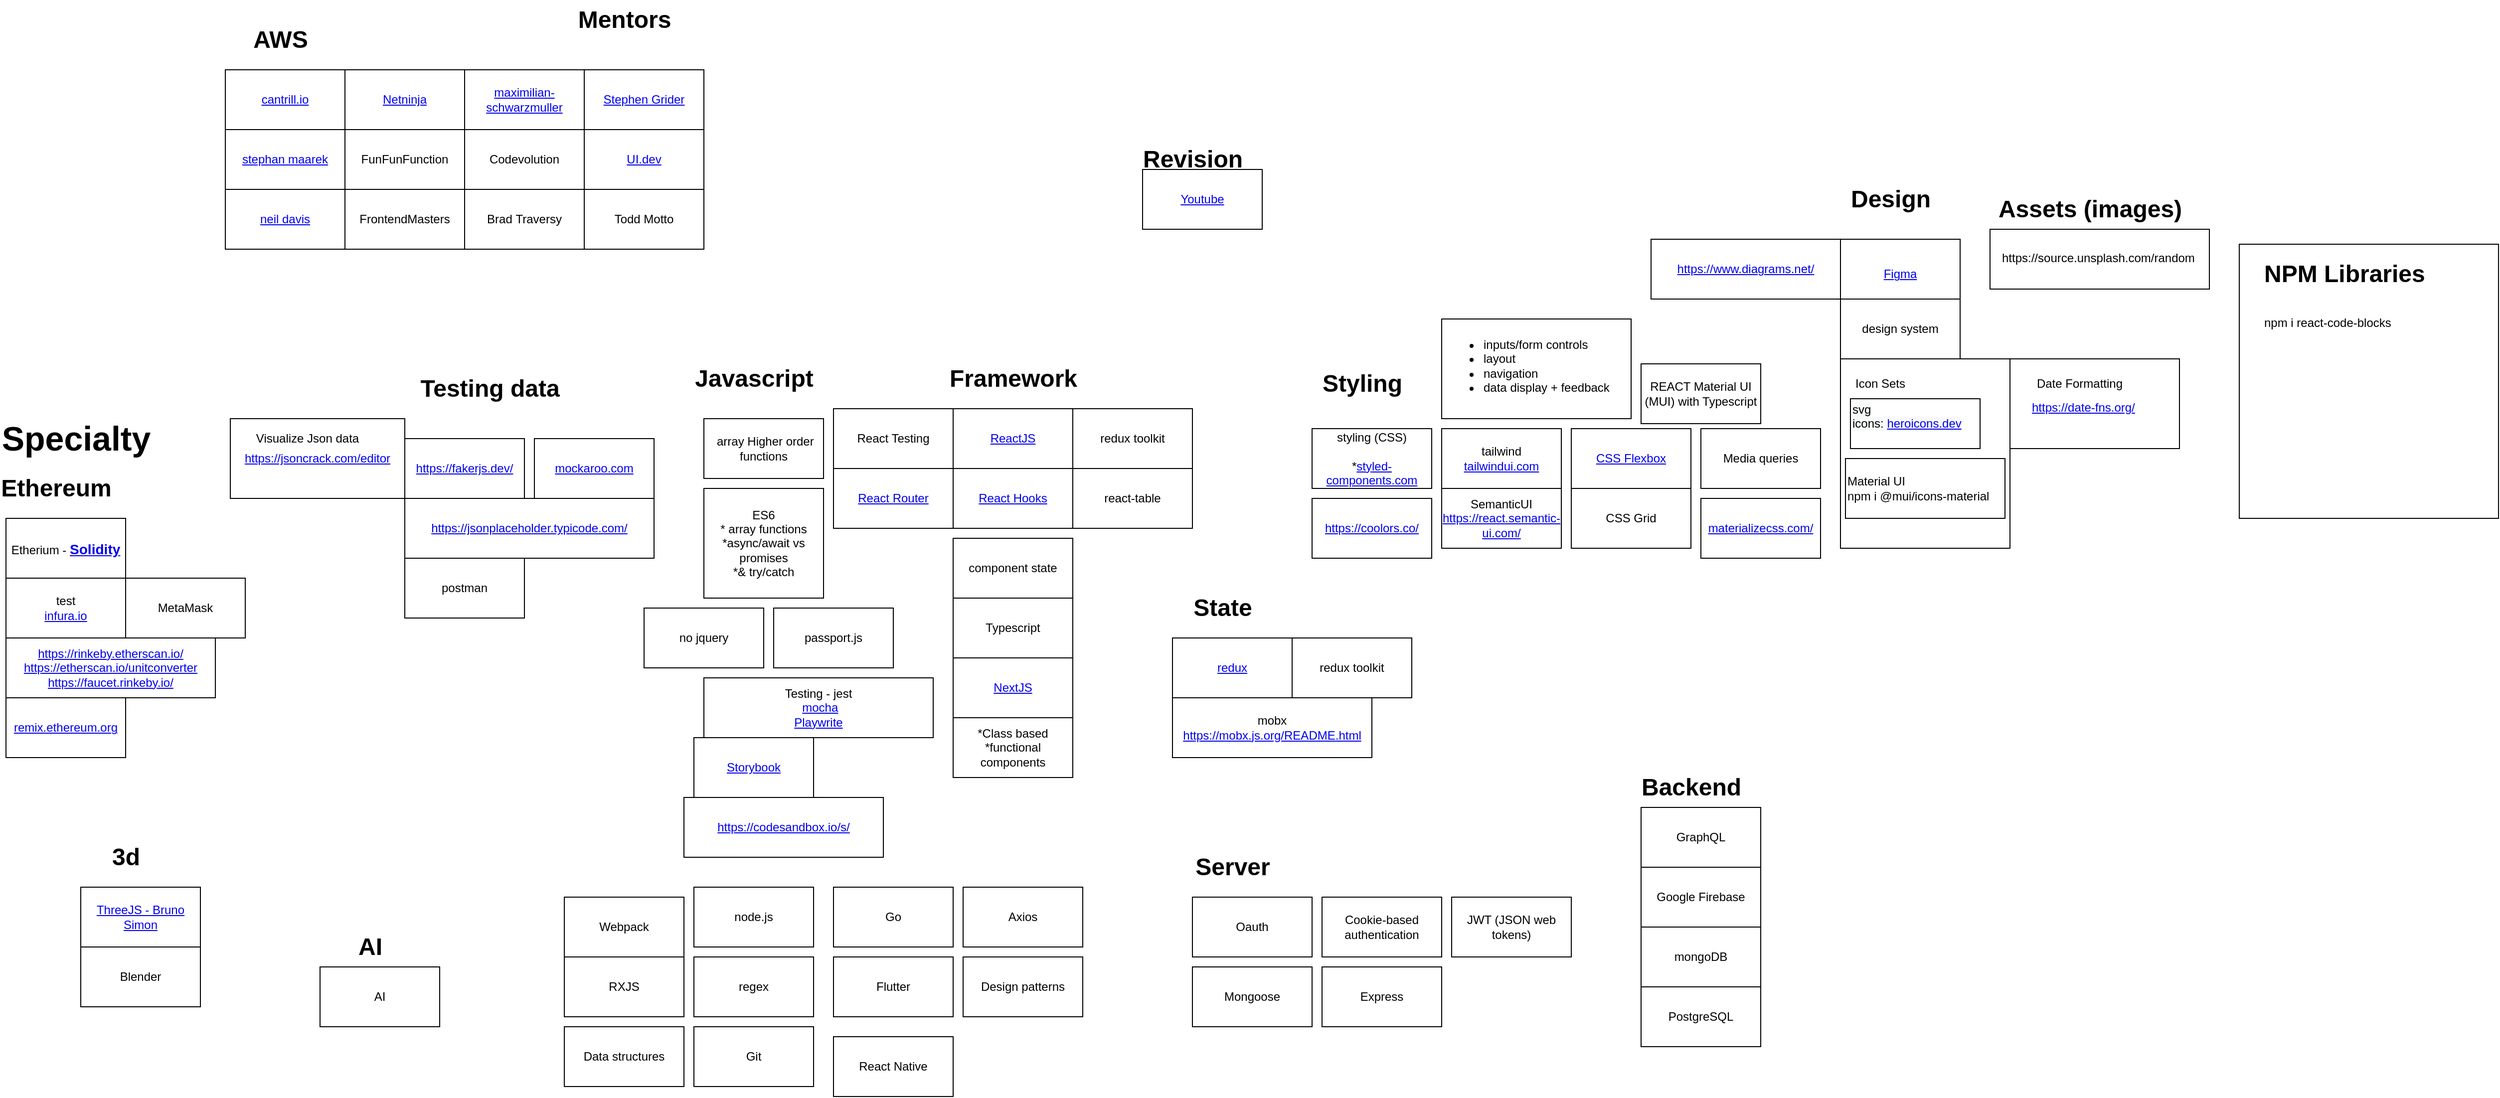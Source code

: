 <mxfile version="20.6.2" type="device"><diagram id="x5lRMFWij2Tr5DptwATU" name="Page-1"><mxGraphModel dx="1868" dy="1699" grid="1" gridSize="10" guides="1" tooltips="1" connect="1" arrows="1" fold="1" page="1" pageScale="1" pageWidth="850" pageHeight="1100" math="0" shadow="0"><root><mxCell id="0"/><mxCell id="1" parent="0"/><mxCell id="B61n_Agy1JD5agitKs9--5" value="" style="rounded=0;whiteSpace=wrap;html=1;labelBackgroundColor=none;fontColor=default;" parent="1" vertex="1"><mxGeometry x="1640" y="175" width="260" height="275" as="geometry"/></mxCell><mxCell id="ZUrZJbeyPhvN3EWmr2-_-2" value="&lt;a href=&quot;https://reactjs.org/&quot;&gt;ReactJS&lt;/a&gt;" style="rounded=0;whiteSpace=wrap;html=1;" parent="1" vertex="1"><mxGeometry x="350" y="340" width="120" height="60" as="geometry"/></mxCell><mxCell id="ZUrZJbeyPhvN3EWmr2-_-3" value="styling (CSS)&lt;br&gt;&lt;br&gt;*&lt;a href=&quot;styled-components.com&quot;&gt;styled-components.com&lt;/a&gt;" style="rounded=0;whiteSpace=wrap;html=1;" parent="1" vertex="1"><mxGeometry x="710" y="360" width="120" height="60" as="geometry"/></mxCell><mxCell id="ZUrZJbeyPhvN3EWmr2-_-4" value="&amp;nbsp;array Higher order functions" style="rounded=0;whiteSpace=wrap;html=1;" parent="1" vertex="1"><mxGeometry x="100" y="350" width="120" height="60" as="geometry"/></mxCell><mxCell id="ZUrZJbeyPhvN3EWmr2-_-6" value="Javascript" style="text;strokeColor=none;fillColor=none;html=1;fontSize=24;fontStyle=1;verticalAlign=middle;align=center;" parent="1" vertex="1"><mxGeometry x="100" y="290" width="100" height="40" as="geometry"/></mxCell><mxCell id="ZUrZJbeyPhvN3EWmr2-_-7" value="Framework" style="text;strokeColor=none;fillColor=none;html=1;fontSize=24;fontStyle=1;verticalAlign=middle;align=center;" parent="1" vertex="1"><mxGeometry x="360" y="290" width="100" height="40" as="geometry"/></mxCell><mxCell id="ZUrZJbeyPhvN3EWmr2-_-8" value="Styling" style="text;strokeColor=none;fillColor=none;html=1;fontSize=24;fontStyle=1;verticalAlign=middle;align=center;" parent="1" vertex="1"><mxGeometry x="710" y="295" width="100" height="40" as="geometry"/></mxCell><mxCell id="ZUrZJbeyPhvN3EWmr2-_-9" value="Design" style="text;strokeColor=none;fillColor=none;html=1;fontSize=24;fontStyle=1;verticalAlign=middle;align=center;" parent="1" vertex="1"><mxGeometry x="1240" y="110" width="100" height="40" as="geometry"/></mxCell><mxCell id="ZUrZJbeyPhvN3EWmr2-_-10" value="&lt;a href=&quot;https://www.figma.com/&quot;&gt;Figma&lt;/a&gt;" style="rounded=0;whiteSpace=wrap;html=1;" parent="1" vertex="1"><mxGeometry x="1240" y="170" width="120" height="70" as="geometry"/></mxCell><mxCell id="ZUrZJbeyPhvN3EWmr2-_-11" value="*Class based&lt;br&gt;*functional components" style="rounded=0;whiteSpace=wrap;html=1;align=center;" parent="1" vertex="1"><mxGeometry x="350" y="650" width="120" height="60" as="geometry"/></mxCell><mxCell id="ZUrZJbeyPhvN3EWmr2-_-12" value="ES6&lt;br&gt;* array functions&lt;br&gt;*async/await vs promises&lt;br&gt;*&amp;amp; try/catch" style="rounded=0;whiteSpace=wrap;html=1;" parent="1" vertex="1"><mxGeometry x="100" y="420" width="120" height="110" as="geometry"/></mxCell><mxCell id="ZUrZJbeyPhvN3EWmr2-_-13" value="component state" style="rounded=0;whiteSpace=wrap;html=1;" parent="1" vertex="1"><mxGeometry x="350" y="470" width="120" height="60" as="geometry"/></mxCell><mxCell id="ZUrZJbeyPhvN3EWmr2-_-15" value="tailwind&lt;br&gt;&lt;a href=&quot;tailwindui.com&quot;&gt;tailwindui.com&lt;/a&gt;" style="rounded=0;whiteSpace=wrap;html=1;" parent="1" vertex="1"><mxGeometry x="840" y="360" width="120" height="60" as="geometry"/></mxCell><mxCell id="ZUrZJbeyPhvN3EWmr2-_-16" value="Typescript" style="rounded=0;whiteSpace=wrap;html=1;" parent="1" vertex="1"><mxGeometry x="350" y="530" width="120" height="60" as="geometry"/></mxCell><mxCell id="ZUrZJbeyPhvN3EWmr2-_-17" value="&lt;a href=&quot;https://coolors.co/&quot;&gt;https://coolors.co/&lt;/a&gt;" style="rounded=0;whiteSpace=wrap;html=1;" parent="1" vertex="1"><mxGeometry x="710" y="430" width="120" height="60" as="geometry"/></mxCell><mxCell id="ZUrZJbeyPhvN3EWmr2-_-18" value="&lt;a href=&quot;https://nextjs.org/&quot;&gt;NextJS&lt;/a&gt;" style="rounded=0;whiteSpace=wrap;html=1;" parent="1" vertex="1"><mxGeometry x="350" y="590" width="120" height="60" as="geometry"/></mxCell><mxCell id="ZUrZJbeyPhvN3EWmr2-_-19" value="SemanticUI&lt;br&gt;&lt;a href=&quot;https://react.semantic-ui.com/&quot;&gt;https://react.semantic-ui.com/&lt;/a&gt;" style="rounded=0;whiteSpace=wrap;html=1;" parent="1" vertex="1"><mxGeometry x="840" y="420" width="120" height="60" as="geometry"/></mxCell><mxCell id="ZUrZJbeyPhvN3EWmr2-_-20" value="no jquery" style="rounded=0;whiteSpace=wrap;html=1;" parent="1" vertex="1"><mxGeometry x="40" y="540" width="120" height="60" as="geometry"/></mxCell><mxCell id="ZUrZJbeyPhvN3EWmr2-_-21" value="&lt;a href=&quot;https://react-redux.js.org/&quot;&gt;redux&lt;/a&gt;" style="rounded=0;whiteSpace=wrap;html=1;" parent="1" vertex="1"><mxGeometry x="570" y="570" width="120" height="60" as="geometry"/></mxCell><mxCell id="ZUrZJbeyPhvN3EWmr2-_-22" value="State" style="text;strokeColor=none;fillColor=none;html=1;fontSize=24;fontStyle=1;verticalAlign=middle;align=center;" parent="1" vertex="1"><mxGeometry x="570" y="520" width="100" height="40" as="geometry"/></mxCell><mxCell id="ZUrZJbeyPhvN3EWmr2-_-23" value="mobx&lt;br&gt;&lt;a href=&quot;https://mobx.js.org/README.html&quot;&gt;https://mobx.js.org/README.html&lt;/a&gt;" style="rounded=0;whiteSpace=wrap;html=1;" parent="1" vertex="1"><mxGeometry x="570" y="630" width="200" height="60" as="geometry"/></mxCell><mxCell id="ZUrZJbeyPhvN3EWmr2-_-24" value="Etherium -&amp;nbsp;&lt;h3 style=&quot;-webkit-tap-highlight-color: rgba(255, 255, 255, 0.1); outline: 0px; text-align: left; margin: 0px 0px 3px; padding: 5px 0px 0px; line-height: 1.3; display: inline-block;&quot; class=&quot;LC20lb MBeuO DKV0Md&quot;&gt;&lt;a href=&quot;https://docs.soliditylang.org/&quot;&gt;Solidity&lt;/a&gt;&lt;/h3&gt;" style="rounded=0;whiteSpace=wrap;html=1;" parent="1" vertex="1"><mxGeometry x="-600" y="450" width="120" height="60" as="geometry"/></mxCell><mxCell id="ZUrZJbeyPhvN3EWmr2-_-26" value="Specialty" style="text;strokeColor=none;fillColor=none;html=1;fontSize=34;fontStyle=1;verticalAlign=middle;align=center;" parent="1" vertex="1"><mxGeometry x="-580" y="350" width="100" height="40" as="geometry"/></mxCell><mxCell id="ZUrZJbeyPhvN3EWmr2-_-28" value="test&lt;br&gt;&lt;a href=&quot;infura.io&quot;&gt;infura.io&lt;/a&gt;" style="rounded=0;whiteSpace=wrap;html=1;" parent="1" vertex="1"><mxGeometry x="-600" y="510" width="120" height="60" as="geometry"/></mxCell><mxCell id="ZUrZJbeyPhvN3EWmr2-_-29" value="&lt;a href=&quot;https://rinkeby.etherscan.io/&quot;&gt;https://rinkeby.etherscan.io/&lt;br&gt;&lt;/a&gt;&lt;a href=&quot;https://etherscan.io/unitconverter&quot;&gt;https://etherscan.io/unitconverter&lt;/a&gt;&lt;br&gt;&lt;a href=&quot;https://faucet.rinkeby.io/&quot;&gt;https://faucet.rinkeby.io/&lt;/a&gt;" style="rounded=0;whiteSpace=wrap;html=1;" parent="1" vertex="1"><mxGeometry x="-600" y="570" width="210" height="60" as="geometry"/></mxCell><UserObject label="&lt;a href=&quot;remix.ethereum.org&quot;&gt;remix.ethereum.org&lt;/a&gt;" link="remix.ethereum.org" id="ZUrZJbeyPhvN3EWmr2-_-30"><mxCell style="rounded=0;whiteSpace=wrap;html=1;" parent="1" vertex="1"><mxGeometry x="-600" y="630" width="120" height="60" as="geometry"/></mxCell></UserObject><UserObject label="&lt;a href=&quot;https://www.diagrams.net/&quot;&gt;https://www.diagrams.net/&lt;/a&gt;" link="https://www.diagrams.net/" id="ZUrZJbeyPhvN3EWmr2-_-31"><mxCell style="rounded=0;whiteSpace=wrap;html=1;" parent="1" vertex="1"><mxGeometry x="1050" y="170" width="190" height="60" as="geometry"/></mxCell></UserObject><mxCell id="ZUrZJbeyPhvN3EWmr2-_-33" value="Ethereum" style="text;strokeColor=none;fillColor=none;html=1;fontSize=24;fontStyle=1;verticalAlign=middle;align=center;" parent="1" vertex="1"><mxGeometry x="-600" y="400" width="100" height="40" as="geometry"/></mxCell><mxCell id="ZUrZJbeyPhvN3EWmr2-_-35" value="Testing data" style="text;strokeColor=none;fillColor=none;html=1;fontSize=24;fontStyle=1;verticalAlign=middle;align=center;" parent="1" vertex="1"><mxGeometry x="-200" y="290" width="170" height="60" as="geometry"/></mxCell><UserObject label="&lt;a href=&quot;https://fakerjs.dev/&quot;&gt;https://fakerjs.dev/&lt;/a&gt;" link="https://fakerjs.dev/" id="ZUrZJbeyPhvN3EWmr2-_-37"><mxCell style="rounded=0;whiteSpace=wrap;html=1;" parent="1" vertex="1"><mxGeometry x="-200" y="370" width="120" height="60" as="geometry"/></mxCell></UserObject><UserObject label="&lt;a href=&quot;https://jsonplaceholder.typicode.com/&quot;&gt;https://jsonplaceholder.typicode.com/&lt;/a&gt;" link="https://jsonplaceholder.typicode.com/" id="ZUrZJbeyPhvN3EWmr2-_-38"><mxCell style="rounded=0;whiteSpace=wrap;html=1;" parent="1" vertex="1"><mxGeometry x="-200" y="430" width="250" height="60" as="geometry"/></mxCell></UserObject><mxCell id="ZUrZJbeyPhvN3EWmr2-_-39" value="AWS" style="text;strokeColor=none;fillColor=none;html=1;fontSize=24;fontStyle=1;verticalAlign=middle;align=center;" parent="1" vertex="1"><mxGeometry x="-375" y="-50" width="100" height="40" as="geometry"/></mxCell><mxCell id="ZUrZJbeyPhvN3EWmr2-_-42" value="Google Firebase" style="rounded=0;whiteSpace=wrap;html=1;" parent="1" vertex="1"><mxGeometry x="1040" y="800" width="120" height="60" as="geometry"/></mxCell><mxCell id="ZUrZJbeyPhvN3EWmr2-_-43" value="Backend" style="text;strokeColor=none;fillColor=none;html=1;fontSize=24;fontStyle=1;verticalAlign=middle;align=center;" parent="1" vertex="1"><mxGeometry x="1040" y="700" width="100" height="40" as="geometry"/></mxCell><UserObject label="&lt;a href=&quot;cantrill.io&quot;&gt;cantrill.io&lt;/a&gt;" link="cantrill.io" id="ZUrZJbeyPhvN3EWmr2-_-44"><mxCell style="rounded=0;whiteSpace=wrap;html=1;" parent="1" vertex="1"><mxGeometry x="-380" width="120" height="60" as="geometry"/></mxCell></UserObject><mxCell id="ZUrZJbeyPhvN3EWmr2-_-45" value="&lt;a href=&quot;https://www.udemy.com/user/stephane-maarek/&quot;&gt;stephan maarek&lt;/a&gt;" style="rounded=0;whiteSpace=wrap;html=1;" parent="1" vertex="1"><mxGeometry x="-380" y="60" width="120" height="60" as="geometry"/></mxCell><mxCell id="ZUrZJbeyPhvN3EWmr2-_-46" value="&lt;a href=&quot;https://www.udemy.com/user/63f4a578-c67a-456b-916c-ddadf73e9a26/&quot;&gt;neil davis&lt;/a&gt;" style="rounded=0;whiteSpace=wrap;html=1;" parent="1" vertex="1"><mxGeometry x="-380" y="120" width="120" height="60" as="geometry"/></mxCell><mxCell id="ZUrZJbeyPhvN3EWmr2-_-47" value="Mentors" style="text;strokeColor=none;fillColor=none;html=1;fontSize=24;fontStyle=1;verticalAlign=middle;align=center;" parent="1" vertex="1"><mxGeometry x="-30" y="-70" width="100" height="40" as="geometry"/></mxCell><mxCell id="ZUrZJbeyPhvN3EWmr2-_-49" value="&lt;a href=&quot;https://www.udemy.com/user/sgslo/&quot;&gt;Stephen Grider&lt;/a&gt;" style="rounded=0;whiteSpace=wrap;html=1;" parent="1" vertex="1"><mxGeometry x="-20" width="120" height="60" as="geometry"/></mxCell><mxCell id="ZUrZJbeyPhvN3EWmr2-_-50" value="&lt;a href=&quot;https://www.udemy.com/user/maximilian-schwarzmuller/&quot;&gt;maximilian-schwarzmuller&lt;/a&gt;" style="rounded=0;whiteSpace=wrap;html=1;" parent="1" vertex="1"><mxGeometry x="-140" width="120" height="60" as="geometry"/></mxCell><mxCell id="ZUrZJbeyPhvN3EWmr2-_-51" value="&lt;a href=&quot;https://ui.dev/&quot;&gt;UI.dev&lt;/a&gt;" style="rounded=0;whiteSpace=wrap;html=1;" parent="1" vertex="1"><mxGeometry x="-20" y="60" width="120" height="60" as="geometry"/></mxCell><mxCell id="ZUrZJbeyPhvN3EWmr2-_-52" value="MetaMask" style="rounded=0;whiteSpace=wrap;html=1;" parent="1" vertex="1"><mxGeometry x="-480" y="510" width="120" height="60" as="geometry"/></mxCell><mxCell id="ZUrZJbeyPhvN3EWmr2-_-53" value="Testing - jest&lt;br&gt;&amp;nbsp;&lt;a href=&quot;https://mochajs.org/&quot;&gt;mocha&lt;/a&gt;&lt;br&gt;&lt;a href=&quot;https://playwright.dev&quot;&gt;Playwrite&lt;/a&gt;" style="rounded=0;whiteSpace=wrap;html=1;" parent="1" vertex="1"><mxGeometry x="100" y="610" width="230" height="60" as="geometry"/></mxCell><mxCell id="ZUrZJbeyPhvN3EWmr2-_-55" value="postman" style="rounded=0;whiteSpace=wrap;html=1;" parent="1" vertex="1"><mxGeometry x="-200" y="490" width="120" height="60" as="geometry"/></mxCell><mxCell id="ZUrZJbeyPhvN3EWmr2-_-56" value="&lt;a href=&quot;https://studio.youtube.com/channel/UCpg-lb87Na70SGjqETG3d4A/playlists&quot;&gt;Youtube&lt;/a&gt;" style="rounded=0;whiteSpace=wrap;html=1;" parent="1" vertex="1"><mxGeometry x="540" y="100" width="120" height="60" as="geometry"/></mxCell><mxCell id="ZUrZJbeyPhvN3EWmr2-_-57" value="Revision" style="text;strokeColor=none;fillColor=none;html=1;fontSize=24;fontStyle=1;verticalAlign=middle;align=center;" parent="1" vertex="1"><mxGeometry x="540" y="70" width="100" height="40" as="geometry"/></mxCell><mxCell id="ZUrZJbeyPhvN3EWmr2-_-59" value="&lt;a href=&quot;https://threejs-journey.com/&quot;&gt;ThreeJS - Bruno Simon&lt;/a&gt;" style="rounded=0;whiteSpace=wrap;html=1;" parent="1" vertex="1"><mxGeometry x="-525" y="820" width="120" height="60" as="geometry"/></mxCell><mxCell id="ZUrZJbeyPhvN3EWmr2-_-60" value="3d" style="text;strokeColor=none;fillColor=none;html=1;fontSize=24;fontStyle=1;verticalAlign=middle;align=center;" parent="1" vertex="1"><mxGeometry x="-530" y="770" width="100" height="40" as="geometry"/></mxCell><mxCell id="ZUrZJbeyPhvN3EWmr2-_-61" value="&lt;a href=&quot;https://www.youtube.com/c/TheNetNinja/playlists?app=desktop&quot;&gt;Netninja&lt;/a&gt;" style="rounded=0;whiteSpace=wrap;html=1;" parent="1" vertex="1"><mxGeometry x="-260" width="120" height="60" as="geometry"/></mxCell><UserObject label="&lt;a href=&quot;https://codesandbox.io/s/&quot;&gt;https://codesandbox.io/s/&lt;/a&gt;" link="https://codesandbox.io/s/" id="ZUrZJbeyPhvN3EWmr2-_-64"><mxCell style="rounded=0;whiteSpace=wrap;html=1;" parent="1" vertex="1"><mxGeometry x="80" y="730" width="200" height="60" as="geometry"/></mxCell></UserObject><mxCell id="ZUrZJbeyPhvN3EWmr2-_-65" value="&lt;a href=&quot;https://storybook.js.org/tutorials/intro-to-storybook/react/en/get-started/&quot;&gt;Storybook&lt;/a&gt;" style="rounded=0;whiteSpace=wrap;html=1;" parent="1" vertex="1"><mxGeometry x="90" y="670" width="120" height="60" as="geometry"/></mxCell><mxCell id="ZUrZJbeyPhvN3EWmr2-_-69" value="node.js" style="rounded=0;whiteSpace=wrap;html=1;fontSize=12;" parent="1" vertex="1"><mxGeometry x="90" y="820" width="120" height="60" as="geometry"/></mxCell><mxCell id="ZUrZJbeyPhvN3EWmr2-_-70" value="regex" style="rounded=0;whiteSpace=wrap;html=1;fontSize=12;" parent="1" vertex="1"><mxGeometry x="90" y="890" width="120" height="60" as="geometry"/></mxCell><mxCell id="ZUrZJbeyPhvN3EWmr2-_-71" value="Git" style="rounded=0;whiteSpace=wrap;html=1;fontSize=12;" parent="1" vertex="1"><mxGeometry x="90" y="960" width="120" height="60" as="geometry"/></mxCell><mxCell id="ZUrZJbeyPhvN3EWmr2-_-73" value="Design patterns" style="rounded=0;whiteSpace=wrap;html=1;fontSize=12;" parent="1" vertex="1"><mxGeometry x="360" y="890" width="120" height="60" as="geometry"/></mxCell><mxCell id="ZUrZJbeyPhvN3EWmr2-_-74" value="Data structures" style="rounded=0;whiteSpace=wrap;html=1;fontSize=12;" parent="1" vertex="1"><mxGeometry x="-40" y="960" width="120" height="60" as="geometry"/></mxCell><mxCell id="ZUrZJbeyPhvN3EWmr2-_-75" value="&lt;a href=&quot;https://css-tricks.com/snippets/css/a-guide-to-flexbox/&quot;&gt;CSS Flexbox&lt;/a&gt;" style="rounded=0;whiteSpace=wrap;html=1;fontSize=12;" parent="1" vertex="1"><mxGeometry x="970" y="360" width="120" height="60" as="geometry"/></mxCell><mxCell id="ZUrZJbeyPhvN3EWmr2-_-76" value="CSS Grid" style="rounded=0;whiteSpace=wrap;html=1;fontSize=12;" parent="1" vertex="1"><mxGeometry x="970" y="420" width="120" height="60" as="geometry"/></mxCell><mxCell id="ZUrZJbeyPhvN3EWmr2-_-77" value="Media queries" style="rounded=0;whiteSpace=wrap;html=1;fontSize=12;" parent="1" vertex="1"><mxGeometry x="1100" y="360" width="120" height="60" as="geometry"/></mxCell><mxCell id="ZUrZJbeyPhvN3EWmr2-_-78" value="Blender" style="rounded=0;whiteSpace=wrap;html=1;fontSize=12;" parent="1" vertex="1"><mxGeometry x="-525" y="880" width="120" height="60" as="geometry"/></mxCell><mxCell id="ZUrZJbeyPhvN3EWmr2-_-79" value="AI" style="rounded=0;whiteSpace=wrap;html=1;fontSize=12;" parent="1" vertex="1"><mxGeometry x="-285" y="900" width="120" height="60" as="geometry"/></mxCell><mxCell id="ZUrZJbeyPhvN3EWmr2-_-80" value="AI" style="text;strokeColor=none;fillColor=none;html=1;fontSize=24;fontStyle=1;verticalAlign=middle;align=center;" parent="1" vertex="1"><mxGeometry x="-285" y="860" width="100" height="40" as="geometry"/></mxCell><mxCell id="ZUrZJbeyPhvN3EWmr2-_-81" value="RXJS" style="rounded=0;whiteSpace=wrap;html=1;fontSize=12;" parent="1" vertex="1"><mxGeometry x="-40" y="890" width="120" height="60" as="geometry"/></mxCell><mxCell id="ZUrZJbeyPhvN3EWmr2-_-82" value="&lt;a href=&quot;https://reactjs.org/docs/hooks-intro.html&quot;&gt;React Hooks&lt;/a&gt;" style="rounded=0;whiteSpace=wrap;html=1;fontSize=12;" parent="1" vertex="1"><mxGeometry x="350" y="400" width="120" height="60" as="geometry"/></mxCell><mxCell id="ZUrZJbeyPhvN3EWmr2-_-84" value="GraphQL" style="rounded=0;whiteSpace=wrap;html=1;fontSize=12;" parent="1" vertex="1"><mxGeometry x="1040" y="740" width="120" height="60" as="geometry"/></mxCell><mxCell id="ZUrZJbeyPhvN3EWmr2-_-85" value="Webpack" style="rounded=0;whiteSpace=wrap;html=1;fontSize=12;" parent="1" vertex="1"><mxGeometry x="-40" y="830" width="120" height="60" as="geometry"/></mxCell><mxCell id="ZUrZJbeyPhvN3EWmr2-_-86" value="React Native" style="rounded=0;whiteSpace=wrap;html=1;fontSize=12;" parent="1" vertex="1"><mxGeometry x="230" y="970" width="120" height="60" as="geometry"/></mxCell><mxCell id="ZUrZJbeyPhvN3EWmr2-_-87" value="Flutter" style="rounded=0;whiteSpace=wrap;html=1;fontSize=12;" parent="1" vertex="1"><mxGeometry x="230" y="890" width="120" height="60" as="geometry"/></mxCell><mxCell id="ZUrZJbeyPhvN3EWmr2-_-88" value="Go" style="rounded=0;whiteSpace=wrap;html=1;fontSize=12;" parent="1" vertex="1"><mxGeometry x="230" y="820" width="120" height="60" as="geometry"/></mxCell><mxCell id="ZUrZJbeyPhvN3EWmr2-_-90" value="mongoDB&lt;br&gt;" style="rounded=0;whiteSpace=wrap;html=1;fontSize=12;" parent="1" vertex="1"><mxGeometry x="1040" y="860" width="120" height="60" as="geometry"/></mxCell><mxCell id="ZUrZJbeyPhvN3EWmr2-_-91" value="&lt;a href=&quot;https://reactrouter.com/en/main&quot;&gt;React Router&lt;/a&gt;" style="rounded=0;whiteSpace=wrap;html=1;fontSize=12;" parent="1" vertex="1"><mxGeometry x="230" y="400" width="120" height="60" as="geometry"/></mxCell><mxCell id="KEGMH1zuJAjrXcwm-OMA-1" value="PostgreSQL" style="rounded=0;whiteSpace=wrap;html=1;" parent="1" vertex="1"><mxGeometry x="1040" y="920" width="120" height="60" as="geometry"/></mxCell><mxCell id="KEGMH1zuJAjrXcwm-OMA-2" value="Axios" style="rounded=0;whiteSpace=wrap;html=1;" parent="1" vertex="1"><mxGeometry x="360" y="820" width="120" height="60" as="geometry"/></mxCell><mxCell id="KEGMH1zuJAjrXcwm-OMA-3" value="design system" style="rounded=0;whiteSpace=wrap;html=1;" parent="1" vertex="1"><mxGeometry x="1240" y="230" width="120" height="60" as="geometry"/></mxCell><mxCell id="kl5kADk21-UMJxFRykIh-1" value="Brad&amp;nbsp;Traversy" style="rounded=0;whiteSpace=wrap;html=1;" parent="1" vertex="1"><mxGeometry x="-140" y="120" width="120" height="60" as="geometry"/></mxCell><mxCell id="kl5kADk21-UMJxFRykIh-2" value="FunFunFunction" style="rounded=0;whiteSpace=wrap;html=1;" parent="1" vertex="1"><mxGeometry x="-260" y="60" width="120" height="60" as="geometry"/></mxCell><mxCell id="kl5kADk21-UMJxFRykIh-3" value="Codevolution" style="rounded=0;whiteSpace=wrap;html=1;" parent="1" vertex="1"><mxGeometry x="-140" y="60" width="120" height="60" as="geometry"/></mxCell><mxCell id="kl5kADk21-UMJxFRykIh-4" value="FrontendMasters" style="rounded=0;whiteSpace=wrap;html=1;" parent="1" vertex="1"><mxGeometry x="-260" y="120" width="120" height="60" as="geometry"/></mxCell><mxCell id="Z-sECcvVk9-Y3TNep3w--1" value="Todd Motto" style="rounded=0;whiteSpace=wrap;html=1;" parent="1" vertex="1"><mxGeometry x="-20" y="120" width="120" height="60" as="geometry"/></mxCell><mxCell id="mwZAuxDsKg0rZ9RT3Y6n-1" value="Server" style="text;strokeColor=none;fillColor=none;html=1;fontSize=24;fontStyle=1;verticalAlign=middle;align=center;" parent="1" vertex="1"><mxGeometry x="580" y="780" width="100" height="40" as="geometry"/></mxCell><mxCell id="mwZAuxDsKg0rZ9RT3Y6n-2" value="Oauth" style="rounded=0;whiteSpace=wrap;html=1;" parent="1" vertex="1"><mxGeometry x="590" y="830" width="120" height="60" as="geometry"/></mxCell><mxCell id="mwZAuxDsKg0rZ9RT3Y6n-3" value="Cookie-based authentication" style="rounded=0;whiteSpace=wrap;html=1;" parent="1" vertex="1"><mxGeometry x="720" y="830" width="120" height="60" as="geometry"/></mxCell><mxCell id="mwZAuxDsKg0rZ9RT3Y6n-4" value="passport.js" style="rounded=0;whiteSpace=wrap;html=1;" parent="1" vertex="1"><mxGeometry x="170" y="540" width="120" height="60" as="geometry"/></mxCell><mxCell id="rhyPoG2Ny06t8HHNo2un-1" value="JWT (JSON web tokens)" style="rounded=0;whiteSpace=wrap;html=1;" parent="1" vertex="1"><mxGeometry x="850" y="830" width="120" height="60" as="geometry"/></mxCell><mxCell id="B6JGA3XSi_-MKLPT5mh3-1" value="Mongoose" style="rounded=0;whiteSpace=wrap;html=1;" parent="1" vertex="1"><mxGeometry x="590" y="900" width="120" height="60" as="geometry"/></mxCell><mxCell id="B6JGA3XSi_-MKLPT5mh3-3" value="Express" style="rounded=0;whiteSpace=wrap;html=1;" parent="1" vertex="1"><mxGeometry x="720" y="900" width="120" height="60" as="geometry"/></mxCell><UserObject label="&lt;a href=&quot;materializecss.com/&quot;&gt;materializecss.com/&lt;/a&gt;" link="https://materializecss.com/" id="WC5HzjJEZbHXLYbg4P_7-1"><mxCell style="rounded=0;whiteSpace=wrap;html=1;" parent="1" vertex="1"><mxGeometry x="1100" y="430" width="120" height="60" as="geometry"/></mxCell></UserObject><mxCell id="QpV78RyR4osL2ajN29Fu-1" value="" style="rounded=0;whiteSpace=wrap;html=1;" parent="1" vertex="1"><mxGeometry x="1240" y="290" width="170" height="190" as="geometry"/></mxCell><mxCell id="QpV78RyR4osL2ajN29Fu-2" value="Icon Sets" style="text;html=1;strokeColor=none;fillColor=none;align=center;verticalAlign=middle;whiteSpace=wrap;rounded=0;" parent="1" vertex="1"><mxGeometry x="1250" y="300" width="60" height="30" as="geometry"/></mxCell><mxCell id="xylGaJuLDzotD9v8q_tl-2" value="redux toolkit" style="rounded=0;whiteSpace=wrap;html=1;" parent="1" vertex="1"><mxGeometry x="690" y="570" width="120" height="60" as="geometry"/></mxCell><UserObject label="&lt;a href=&quot;data:page/id,x5lRMFWij2Tr5DptwATU&quot;&gt;mockaroo.com&lt;/a&gt;" link="http://mockaroo.com" id="_gaPSnCNVSZN0CnmHuOf-1"><mxCell style="rounded=0;whiteSpace=wrap;html=1;" parent="1" vertex="1"><mxGeometry x="-70" y="370" width="120" height="60" as="geometry"/></mxCell></UserObject><mxCell id="_gaPSnCNVSZN0CnmHuOf-4" value="" style="rounded=0;whiteSpace=wrap;html=1;" parent="1" vertex="1"><mxGeometry x="1410" y="290" width="170" height="90" as="geometry"/></mxCell><mxCell id="_gaPSnCNVSZN0CnmHuOf-5" value="Date Formatting" style="text;html=1;strokeColor=none;fillColor=none;align=center;verticalAlign=middle;whiteSpace=wrap;rounded=0;" parent="1" vertex="1"><mxGeometry x="1420" y="300" width="120" height="30" as="geometry"/></mxCell><mxCell id="_gaPSnCNVSZN0CnmHuOf-6" value="&lt;a href=&quot;https://date-fns.org/&quot;&gt;https://date-fns.org/&lt;/a&gt;" style="text;html=1;strokeColor=none;fillColor=none;align=left;verticalAlign=top;whiteSpace=wrap;rounded=0;" parent="1" vertex="1"><mxGeometry x="1430" y="325" width="140" height="30" as="geometry"/></mxCell><mxCell id="qgtyFOK53YTSCbYSstuT-2" value="&lt;span style=&quot;text-align: left;&quot;&gt;&lt;a href=&quot;https://jsoncrack.com/editor&quot;&gt;https://jsoncrack.com/editor&lt;/a&gt;&lt;/span&gt;" style="rounded=0;whiteSpace=wrap;html=1;" parent="1" vertex="1"><mxGeometry x="-375" y="350" width="175" height="80" as="geometry"/></mxCell><mxCell id="qgtyFOK53YTSCbYSstuT-5" value="Visualize Json data" style="text;html=1;strokeColor=none;fillColor=none;align=center;verticalAlign=middle;whiteSpace=wrap;rounded=0;" parent="1" vertex="1"><mxGeometry x="-375" y="355" width="155" height="30" as="geometry"/></mxCell><mxCell id="SZTuhiCNR1ATVUd3tryR-1" value="&lt;ul&gt;&lt;li&gt;inputs/form controls&lt;/li&gt;&lt;li&gt;layout&lt;/li&gt;&lt;li&gt;navigation&lt;/li&gt;&lt;li&gt;data display + feedback&lt;/li&gt;&lt;/ul&gt;" style="rounded=0;whiteSpace=wrap;html=1;align=left;verticalAlign=top;" parent="1" vertex="1"><mxGeometry x="840" y="250" width="190" height="100" as="geometry"/></mxCell><mxCell id="SZTuhiCNR1ATVUd3tryR-2" value="React Testing" style="rounded=0;whiteSpace=wrap;html=1;" parent="1" vertex="1"><mxGeometry x="230" y="340" width="120" height="60" as="geometry"/></mxCell><mxCell id="SZTuhiCNR1ATVUd3tryR-3" value="REACT Material UI (MUI) with Typescript" style="rounded=0;whiteSpace=wrap;html=1;" parent="1" vertex="1"><mxGeometry x="1040" y="295" width="120" height="60" as="geometry"/></mxCell><mxCell id="SZTuhiCNR1ATVUd3tryR-4" value="redux toolkit" style="rounded=0;whiteSpace=wrap;html=1;" parent="1" vertex="1"><mxGeometry x="470" y="340" width="120" height="60" as="geometry"/></mxCell><mxCell id="SZTuhiCNR1ATVUd3tryR-7" value="react-table" style="rounded=0;whiteSpace=wrap;html=1;" parent="1" vertex="1"><mxGeometry x="470" y="400" width="120" height="60" as="geometry"/></mxCell><mxCell id="B61n_Agy1JD5agitKs9--2" value="&lt;span style=&quot;&quot;&gt;Material UI&lt;br&gt;npm i @mui/icons-material&lt;/span&gt;" style="rounded=0;whiteSpace=wrap;html=1;labelBackgroundColor=none;fontColor=default;align=left;" parent="1" vertex="1"><mxGeometry x="1245" y="390" width="160" height="60" as="geometry"/></mxCell><mxCell id="B61n_Agy1JD5agitKs9--3" value="&#10;&lt;span style=&quot;color: rgb(0, 0, 0); font-family: Helvetica; font-size: 12px; font-style: normal; font-variant-ligatures: normal; font-variant-caps: normal; font-weight: 400; letter-spacing: normal; orphans: 2; text-indent: 0px; text-transform: none; widows: 2; word-spacing: 0px; -webkit-text-stroke-width: 0px; background-color: rgb(248, 249, 250); text-decoration-thickness: initial; text-decoration-style: initial; text-decoration-color: initial; float: none; display: inline !important;&quot;&gt;svg icons:&amp;nbsp;&lt;/span&gt;&lt;a style=&quot;font-family: Helvetica; font-size: 12px; font-style: normal; font-variant-ligatures: normal; font-variant-caps: normal; font-weight: 400; letter-spacing: normal; orphans: 2; text-indent: 0px; text-transform: none; widows: 2; word-spacing: 0px; -webkit-text-stroke-width: 0px; background-color: rgb(248, 249, 250);&quot; href=&quot;data:page/id,x5lRMFWij2Tr5DptwATU&quot;&gt;heroicons.dev&lt;/a&gt;&#10;&#10;" style="rounded=0;whiteSpace=wrap;html=1;labelBackgroundColor=none;fontColor=default;align=left;" parent="1" vertex="1"><mxGeometry x="1250" y="330" width="130" height="50" as="geometry"/></mxCell><mxCell id="B61n_Agy1JD5agitKs9--6" value="&lt;h1&gt;&lt;span style=&quot;background-color: initial;&quot;&gt;NPM Libraries&lt;/span&gt;&lt;/h1&gt;&lt;h1&gt;&lt;font style=&quot;font-size: 12px; font-weight: normal;&quot;&gt;npm i&amp;nbsp;react-code-blocks&lt;/font&gt;&lt;br&gt;&lt;/h1&gt;" style="text;html=1;strokeColor=none;fillColor=none;spacing=5;spacingTop=-20;whiteSpace=wrap;overflow=hidden;rounded=0;labelBackgroundColor=none;fontColor=default;" parent="1" vertex="1"><mxGeometry x="1660" y="185" width="220" height="215" as="geometry"/></mxCell><mxCell id="uFoc-lGZb4tvRmI4niL6-1" value="&lt;div style=&quot;color: rgb(212, 212, 212); background-color: rgb(30, 30, 30); font-family: Consolas, &amp;quot;Courier New&amp;quot;, monospace; font-weight: normal; font-size: 14px; line-height: 19px;&quot;&gt;&lt;br&gt;&lt;/div&gt;" style="text;whiteSpace=wrap;html=1;" vertex="1" parent="1"><mxGeometry x="1460" y="440" width="300" height="40" as="geometry"/></mxCell><mxCell id="uFoc-lGZb4tvRmI4niL6-2" value="" style="rounded=0;whiteSpace=wrap;html=1;" vertex="1" parent="1"><mxGeometry x="1390" y="160" width="220" height="60" as="geometry"/></mxCell><mxCell id="uFoc-lGZb4tvRmI4niL6-3" value="https://source.unsplash.com/random" style="text;strokeColor=none;fillColor=none;align=left;verticalAlign=top;whiteSpace=wrap;rounded=0;labelBorderColor=none;labelBackgroundColor=none;fontColor=default;" vertex="1" parent="1"><mxGeometry x="1400" y="175" width="120" height="30" as="geometry"/></mxCell><mxCell id="uFoc-lGZb4tvRmI4niL6-4" value="Assets (images)" style="text;strokeColor=none;fillColor=none;html=1;fontSize=24;fontStyle=1;verticalAlign=middle;align=center;" vertex="1" parent="1"><mxGeometry x="1440" y="120" width="100" height="40" as="geometry"/></mxCell></root></mxGraphModel></diagram></mxfile>